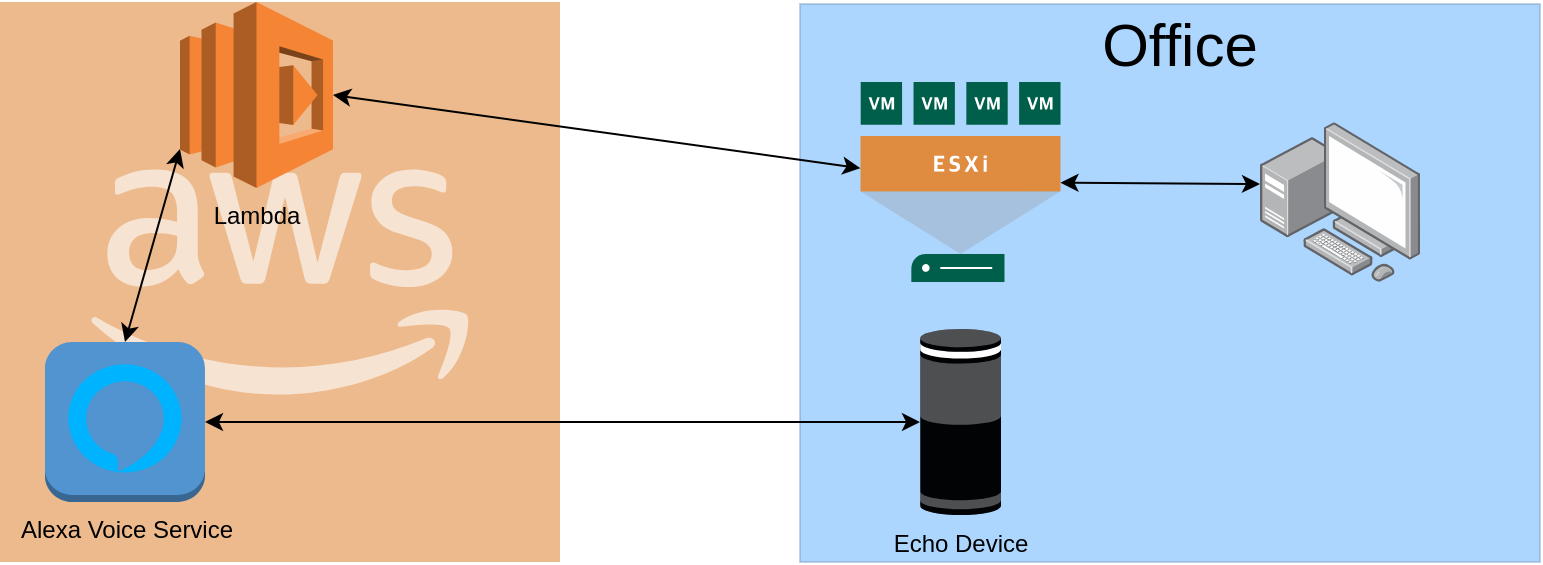<mxfile version="12.6.5" type="github"><diagram id="iqtCSRgZVaBgBwdreerU" name="Page-1"><mxGraphModel dx="868" dy="401" grid="1" gridSize="10" guides="1" tooltips="1" connect="1" arrows="1" fold="1" page="1" pageScale="1" pageWidth="850" pageHeight="1100" math="0" shadow="0"><root><mxCell id="0"/><mxCell id="1" parent="0"/><mxCell id="Nv3rCZ0DUDnzB0PKMbGp-3" value="" style="pointerEvents=1;shadow=0;dashed=0;html=1;strokeColor=none;fillColor=#DF8C42;labelPosition=center;verticalLabelPosition=bottom;verticalAlign=top;align=center;outlineConnect=0;shape=mxgraph.veeam2.aws;opacity=60;" vertex="1" parent="1"><mxGeometry x="40" y="40" width="280" height="280" as="geometry"/></mxCell><mxCell id="Nv3rCZ0DUDnzB0PKMbGp-20" value="" style="rounded=0;whiteSpace=wrap;html=1;fillColor=#3399FF;opacity=40;strokeColor=#6c8ebf;" vertex="1" parent="1"><mxGeometry x="440" y="41" width="370" height="279" as="geometry"/></mxCell><mxCell id="Nv3rCZ0DUDnzB0PKMbGp-4" value="" style="pointerEvents=1;shadow=0;dashed=0;html=1;strokeColor=none;fillColor=#005F4B;labelPosition=center;verticalLabelPosition=bottom;verticalAlign=top;align=center;outlineConnect=0;shape=mxgraph.veeam2.esxi_host;" vertex="1" parent="1"><mxGeometry x="470.25" y="80" width="100" height="100" as="geometry"/></mxCell><mxCell id="Nv3rCZ0DUDnzB0PKMbGp-10" value="Alexa Voice Service" style="outlineConnect=0;dashed=0;verticalLabelPosition=bottom;verticalAlign=top;align=center;html=1;shape=mxgraph.aws3.alexa_voice_service;fillColor=#5294CF;gradientColor=none;" vertex="1" parent="1"><mxGeometry x="62.5" y="210" width="80" height="80" as="geometry"/></mxCell><mxCell id="Nv3rCZ0DUDnzB0PKMbGp-12" value="" style="points=[];aspect=fixed;html=1;align=center;shadow=0;dashed=0;image;image=img/lib/allied_telesis/computer_and_terminals/Personal_Computer_with_Server.svg;" vertex="1" parent="1"><mxGeometry x="670" y="100" width="80" height="80" as="geometry"/></mxCell><mxCell id="Nv3rCZ0DUDnzB0PKMbGp-15" value="Echo Device" style="outlineConnect=0;dashed=0;verticalLabelPosition=bottom;verticalAlign=top;align=center;html=1;shape=mxgraph.aws3.echo;fillColor=#010305;gradientColor=none;" vertex="1" parent="1"><mxGeometry x="500" y="203.5" width="40.5" height="93" as="geometry"/></mxCell><mxCell id="Nv3rCZ0DUDnzB0PKMbGp-21" value="&lt;font style=&quot;font-size: 30px&quot;&gt;Office&lt;/font&gt;" style="text;html=1;strokeColor=none;fillColor=none;align=center;verticalAlign=middle;whiteSpace=wrap;rounded=0;opacity=40;" vertex="1" parent="1"><mxGeometry x="590" y="41" width="80" height="40" as="geometry"/></mxCell><mxCell id="Nv3rCZ0DUDnzB0PKMbGp-23" value="" style="endArrow=classic;startArrow=classic;html=1;exitX=0.5;exitY=0;exitDx=0;exitDy=0;exitPerimeter=0;entryX=0;entryY=0.79;entryDx=0;entryDy=0;entryPerimeter=0;" edge="1" parent="1" source="Nv3rCZ0DUDnzB0PKMbGp-10" target="Nv3rCZ0DUDnzB0PKMbGp-14"><mxGeometry width="50" height="50" relative="1" as="geometry"><mxPoint x="170" y="200" as="sourcePoint"/><mxPoint x="220" y="150" as="targetPoint"/></mxGeometry></mxCell><mxCell id="Nv3rCZ0DUDnzB0PKMbGp-24" value="" style="endArrow=classic;startArrow=classic;html=1;entryX=1;entryY=0.5;entryDx=0;entryDy=0;entryPerimeter=0;exitX=0;exitY=0.5;exitDx=0;exitDy=0;exitPerimeter=0;" edge="1" parent="1" source="Nv3rCZ0DUDnzB0PKMbGp-15" target="Nv3rCZ0DUDnzB0PKMbGp-10"><mxGeometry width="50" height="50" relative="1" as="geometry"><mxPoint x="90" y="410" as="sourcePoint"/><mxPoint x="140" y="360" as="targetPoint"/></mxGeometry></mxCell><mxCell id="Nv3rCZ0DUDnzB0PKMbGp-26" value="" style="endArrow=classic;startArrow=classic;html=1;exitX=1;exitY=0.5;exitDx=0;exitDy=0;exitPerimeter=0;" edge="1" parent="1" source="Nv3rCZ0DUDnzB0PKMbGp-14" target="Nv3rCZ0DUDnzB0PKMbGp-4"><mxGeometry width="50" height="50" relative="1" as="geometry"><mxPoint x="140" y="71" as="sourcePoint"/><mxPoint x="460" y="76" as="targetPoint"/></mxGeometry></mxCell><mxCell id="Nv3rCZ0DUDnzB0PKMbGp-28" value="" style="endArrow=classic;startArrow=classic;html=1;entryX=0;entryY=0.5;entryDx=0;entryDy=0;entryPerimeter=0;" edge="1" parent="1" source="Nv3rCZ0DUDnzB0PKMbGp-4"><mxGeometry width="50" height="50" relative="1" as="geometry"><mxPoint x="40" y="390" as="sourcePoint"/><mxPoint x="670" y="131" as="targetPoint"/></mxGeometry></mxCell><mxCell id="Nv3rCZ0DUDnzB0PKMbGp-14" value="Lambda&lt;br&gt;" style="outlineConnect=0;dashed=0;verticalLabelPosition=bottom;verticalAlign=top;align=center;html=1;shape=mxgraph.aws3.lambda;fillColor=#F58534;gradientColor=none;" vertex="1" parent="1"><mxGeometry x="130" y="40" width="76.5" height="93" as="geometry"/></mxCell></root></mxGraphModel></diagram></mxfile>